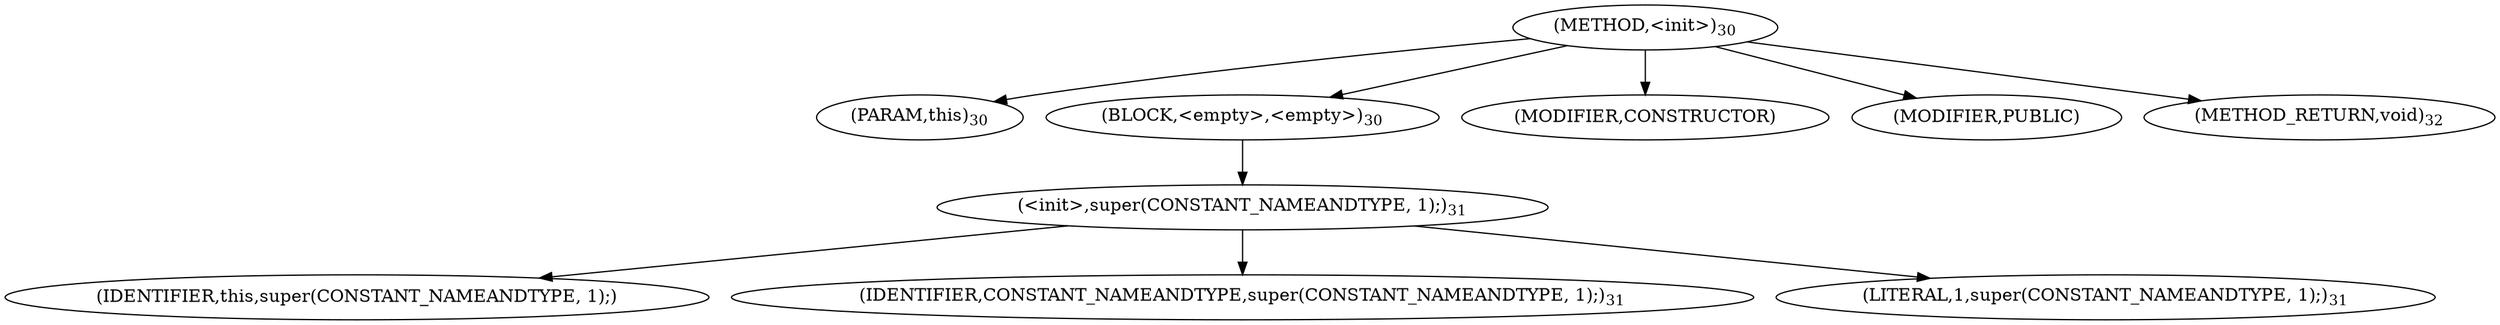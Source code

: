 digraph "&lt;init&gt;" {  
"14" [label = <(METHOD,&lt;init&gt;)<SUB>30</SUB>> ]
"4" [label = <(PARAM,this)<SUB>30</SUB>> ]
"15" [label = <(BLOCK,&lt;empty&gt;,&lt;empty&gt;)<SUB>30</SUB>> ]
"16" [label = <(&lt;init&gt;,super(CONSTANT_NAMEANDTYPE, 1);)<SUB>31</SUB>> ]
"3" [label = <(IDENTIFIER,this,super(CONSTANT_NAMEANDTYPE, 1);)> ]
"17" [label = <(IDENTIFIER,CONSTANT_NAMEANDTYPE,super(CONSTANT_NAMEANDTYPE, 1);)<SUB>31</SUB>> ]
"18" [label = <(LITERAL,1,super(CONSTANT_NAMEANDTYPE, 1);)<SUB>31</SUB>> ]
"19" [label = <(MODIFIER,CONSTRUCTOR)> ]
"20" [label = <(MODIFIER,PUBLIC)> ]
"21" [label = <(METHOD_RETURN,void)<SUB>32</SUB>> ]
  "14" -> "4" 
  "14" -> "15" 
  "14" -> "19" 
  "14" -> "20" 
  "14" -> "21" 
  "15" -> "16" 
  "16" -> "3" 
  "16" -> "17" 
  "16" -> "18" 
}
